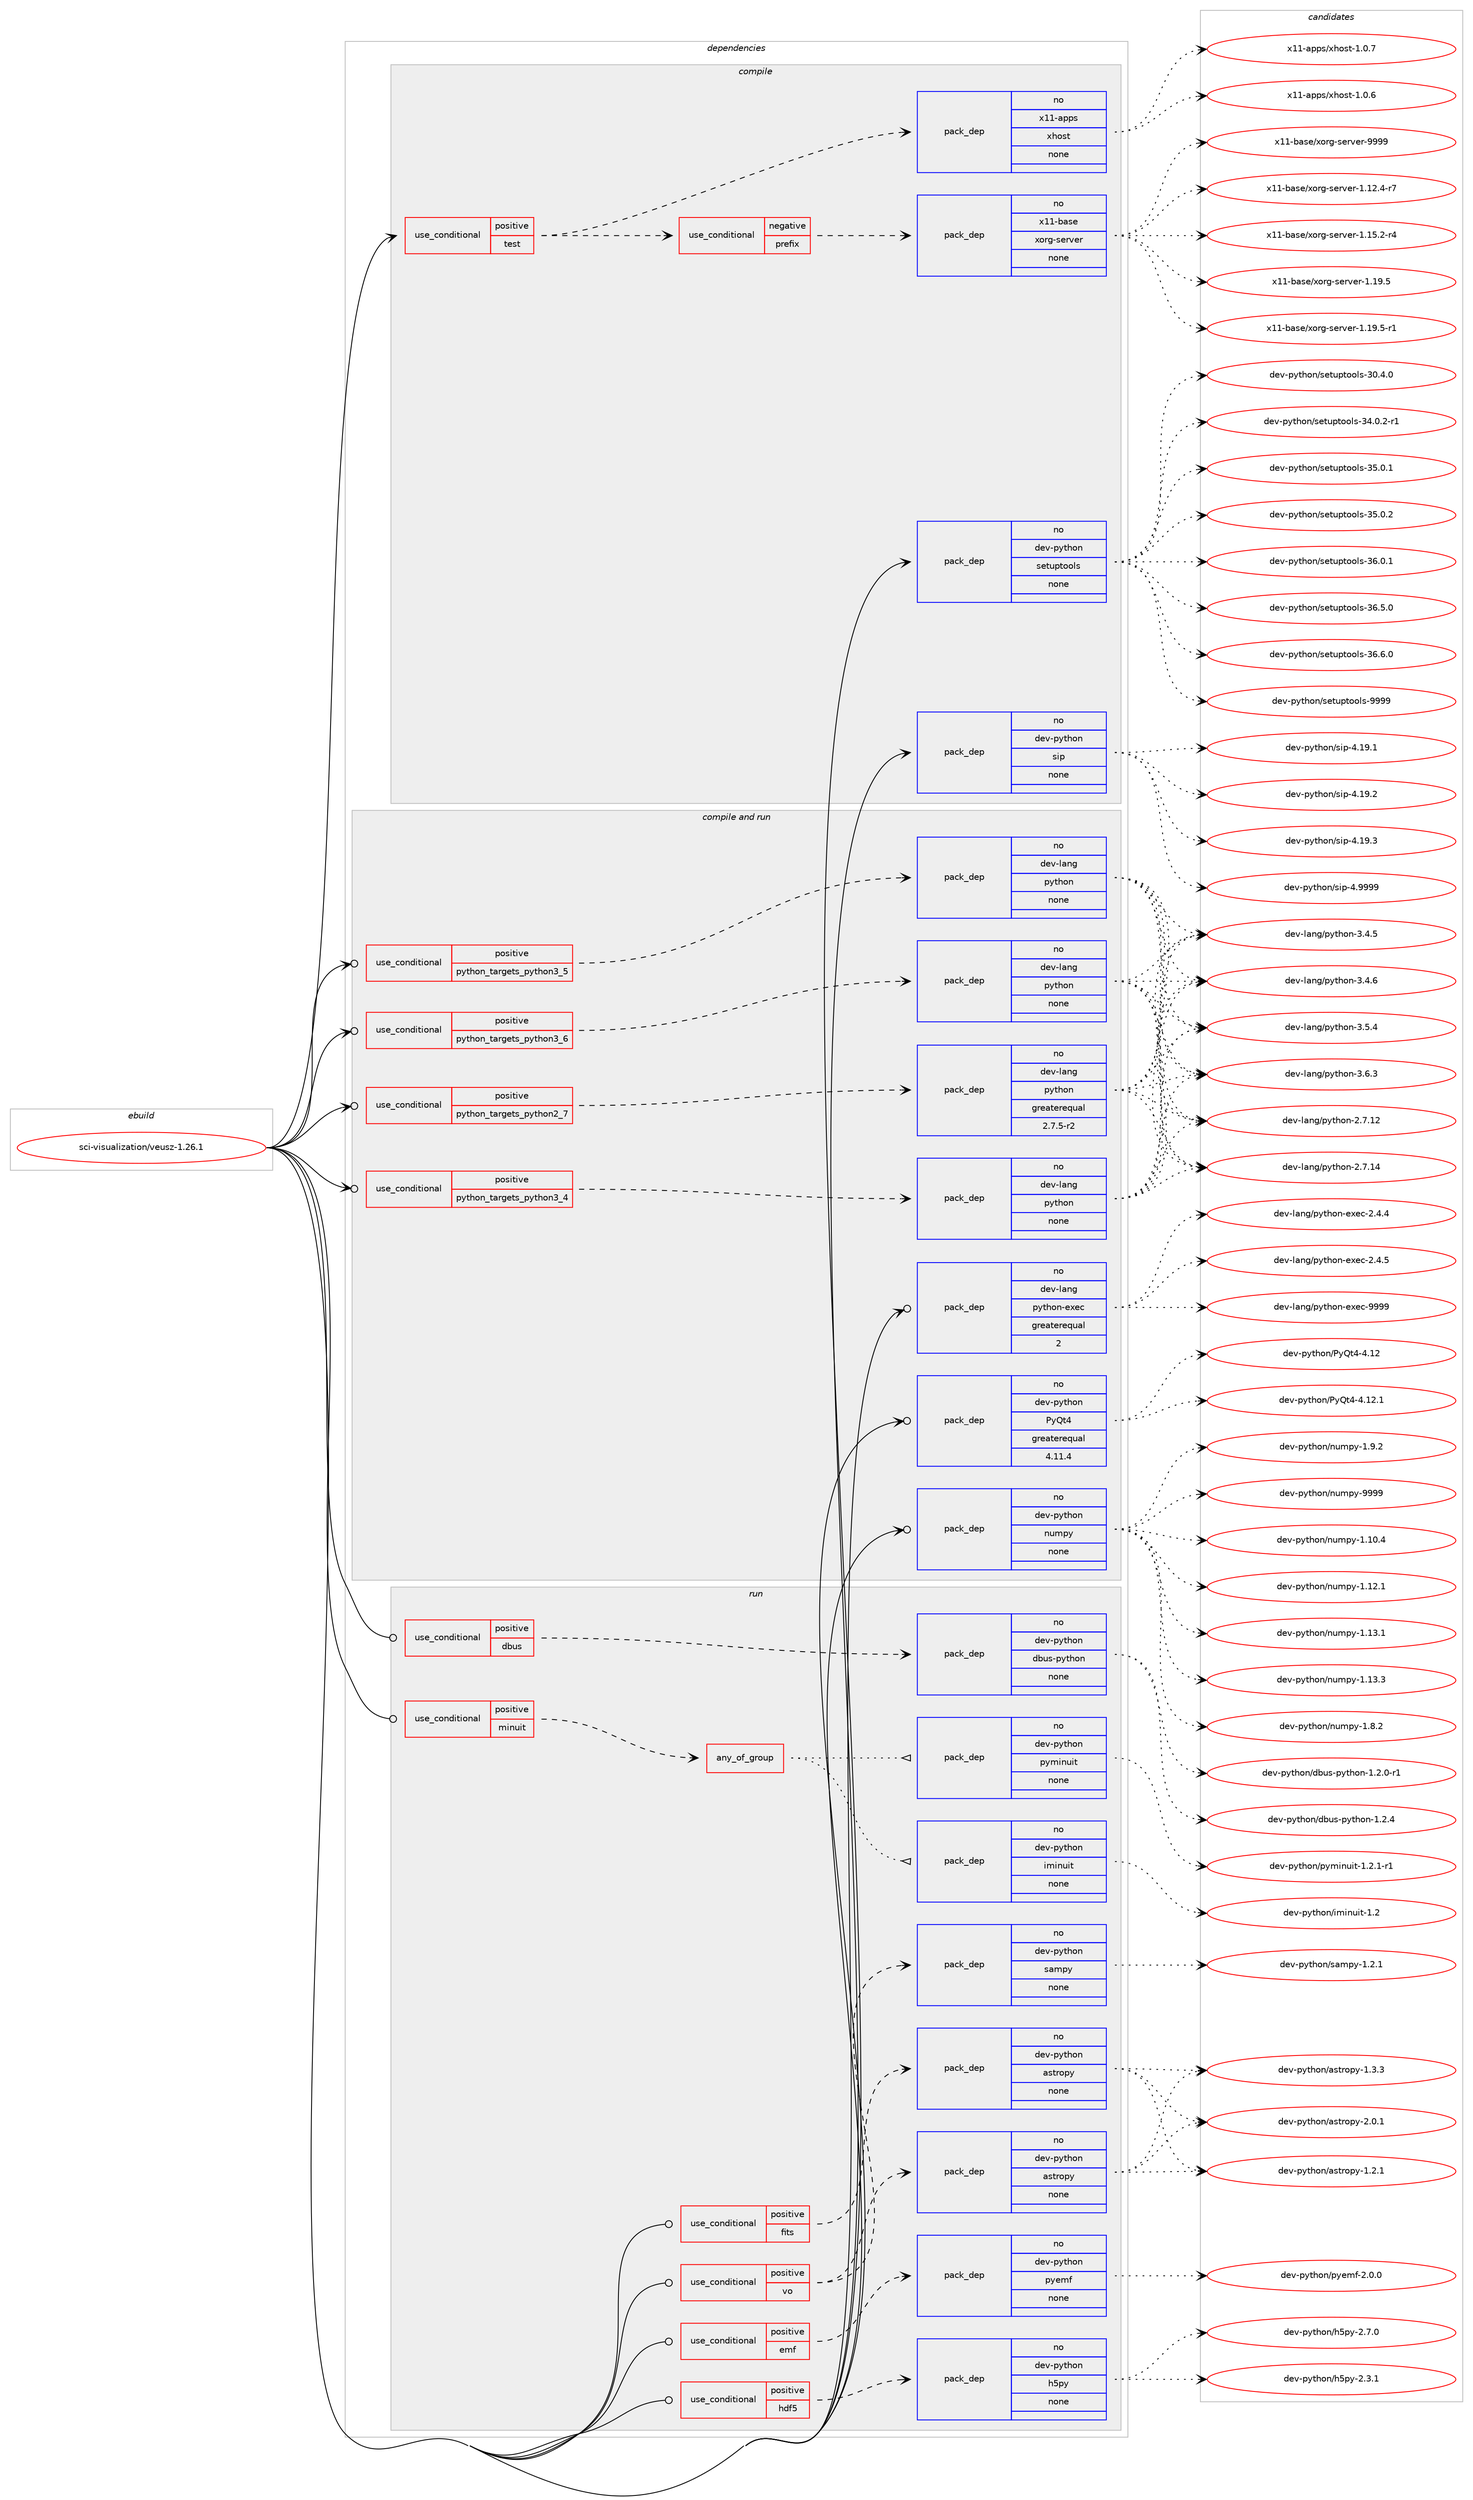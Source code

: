 digraph prolog {

# *************
# Graph options
# *************

newrank=true;
concentrate=true;
compound=true;
graph [rankdir=LR,fontname=Helvetica,fontsize=10,ranksep=1.5];#, ranksep=2.5, nodesep=0.2];
edge  [arrowhead=vee];
node  [fontname=Helvetica,fontsize=10];

# **********
# The ebuild
# **********

subgraph cluster_leftcol {
color=gray;
rank=same;
label=<<i>ebuild</i>>;
id [label="sci-visualization/veusz-1.26.1", color=red, width=4, href="../sci-visualization/veusz-1.26.1.svg"];
}

# ****************
# The dependencies
# ****************

subgraph cluster_midcol {
color=gray;
label=<<i>dependencies</i>>;
subgraph cluster_compile {
fillcolor="#eeeeee";
style=filled;
label=<<i>compile</i>>;
subgraph cond112427 {
dependency459767 [label=<<TABLE BORDER="0" CELLBORDER="1" CELLSPACING="0" CELLPADDING="4"><TR><TD ROWSPAN="3" CELLPADDING="10">use_conditional</TD></TR><TR><TD>positive</TD></TR><TR><TD>test</TD></TR></TABLE>>, shape=none, color=red];
subgraph cond112428 {
dependency459768 [label=<<TABLE BORDER="0" CELLBORDER="1" CELLSPACING="0" CELLPADDING="4"><TR><TD ROWSPAN="3" CELLPADDING="10">use_conditional</TD></TR><TR><TD>negative</TD></TR><TR><TD>prefix</TD></TR></TABLE>>, shape=none, color=red];
subgraph pack339286 {
dependency459769 [label=<<TABLE BORDER="0" CELLBORDER="1" CELLSPACING="0" CELLPADDING="4" WIDTH="220"><TR><TD ROWSPAN="6" CELLPADDING="30">pack_dep</TD></TR><TR><TD WIDTH="110">no</TD></TR><TR><TD>x11-base</TD></TR><TR><TD>xorg-server</TD></TR><TR><TD>none</TD></TR><TR><TD></TD></TR></TABLE>>, shape=none, color=blue];
}
dependency459768:e -> dependency459769:w [weight=20,style="dashed",arrowhead="vee"];
}
dependency459767:e -> dependency459768:w [weight=20,style="dashed",arrowhead="vee"];
subgraph pack339287 {
dependency459770 [label=<<TABLE BORDER="0" CELLBORDER="1" CELLSPACING="0" CELLPADDING="4" WIDTH="220"><TR><TD ROWSPAN="6" CELLPADDING="30">pack_dep</TD></TR><TR><TD WIDTH="110">no</TD></TR><TR><TD>x11-apps</TD></TR><TR><TD>xhost</TD></TR><TR><TD>none</TD></TR><TR><TD></TD></TR></TABLE>>, shape=none, color=blue];
}
dependency459767:e -> dependency459770:w [weight=20,style="dashed",arrowhead="vee"];
}
id:e -> dependency459767:w [weight=20,style="solid",arrowhead="vee"];
subgraph pack339288 {
dependency459771 [label=<<TABLE BORDER="0" CELLBORDER="1" CELLSPACING="0" CELLPADDING="4" WIDTH="220"><TR><TD ROWSPAN="6" CELLPADDING="30">pack_dep</TD></TR><TR><TD WIDTH="110">no</TD></TR><TR><TD>dev-python</TD></TR><TR><TD>setuptools</TD></TR><TR><TD>none</TD></TR><TR><TD></TD></TR></TABLE>>, shape=none, color=blue];
}
id:e -> dependency459771:w [weight=20,style="solid",arrowhead="vee"];
subgraph pack339289 {
dependency459772 [label=<<TABLE BORDER="0" CELLBORDER="1" CELLSPACING="0" CELLPADDING="4" WIDTH="220"><TR><TD ROWSPAN="6" CELLPADDING="30">pack_dep</TD></TR><TR><TD WIDTH="110">no</TD></TR><TR><TD>dev-python</TD></TR><TR><TD>sip</TD></TR><TR><TD>none</TD></TR><TR><TD></TD></TR></TABLE>>, shape=none, color=blue];
}
id:e -> dependency459772:w [weight=20,style="solid",arrowhead="vee"];
}
subgraph cluster_compileandrun {
fillcolor="#eeeeee";
style=filled;
label=<<i>compile and run</i>>;
subgraph cond112429 {
dependency459773 [label=<<TABLE BORDER="0" CELLBORDER="1" CELLSPACING="0" CELLPADDING="4"><TR><TD ROWSPAN="3" CELLPADDING="10">use_conditional</TD></TR><TR><TD>positive</TD></TR><TR><TD>python_targets_python2_7</TD></TR></TABLE>>, shape=none, color=red];
subgraph pack339290 {
dependency459774 [label=<<TABLE BORDER="0" CELLBORDER="1" CELLSPACING="0" CELLPADDING="4" WIDTH="220"><TR><TD ROWSPAN="6" CELLPADDING="30">pack_dep</TD></TR><TR><TD WIDTH="110">no</TD></TR><TR><TD>dev-lang</TD></TR><TR><TD>python</TD></TR><TR><TD>greaterequal</TD></TR><TR><TD>2.7.5-r2</TD></TR></TABLE>>, shape=none, color=blue];
}
dependency459773:e -> dependency459774:w [weight=20,style="dashed",arrowhead="vee"];
}
id:e -> dependency459773:w [weight=20,style="solid",arrowhead="odotvee"];
subgraph cond112430 {
dependency459775 [label=<<TABLE BORDER="0" CELLBORDER="1" CELLSPACING="0" CELLPADDING="4"><TR><TD ROWSPAN="3" CELLPADDING="10">use_conditional</TD></TR><TR><TD>positive</TD></TR><TR><TD>python_targets_python3_4</TD></TR></TABLE>>, shape=none, color=red];
subgraph pack339291 {
dependency459776 [label=<<TABLE BORDER="0" CELLBORDER="1" CELLSPACING="0" CELLPADDING="4" WIDTH="220"><TR><TD ROWSPAN="6" CELLPADDING="30">pack_dep</TD></TR><TR><TD WIDTH="110">no</TD></TR><TR><TD>dev-lang</TD></TR><TR><TD>python</TD></TR><TR><TD>none</TD></TR><TR><TD></TD></TR></TABLE>>, shape=none, color=blue];
}
dependency459775:e -> dependency459776:w [weight=20,style="dashed",arrowhead="vee"];
}
id:e -> dependency459775:w [weight=20,style="solid",arrowhead="odotvee"];
subgraph cond112431 {
dependency459777 [label=<<TABLE BORDER="0" CELLBORDER="1" CELLSPACING="0" CELLPADDING="4"><TR><TD ROWSPAN="3" CELLPADDING="10">use_conditional</TD></TR><TR><TD>positive</TD></TR><TR><TD>python_targets_python3_5</TD></TR></TABLE>>, shape=none, color=red];
subgraph pack339292 {
dependency459778 [label=<<TABLE BORDER="0" CELLBORDER="1" CELLSPACING="0" CELLPADDING="4" WIDTH="220"><TR><TD ROWSPAN="6" CELLPADDING="30">pack_dep</TD></TR><TR><TD WIDTH="110">no</TD></TR><TR><TD>dev-lang</TD></TR><TR><TD>python</TD></TR><TR><TD>none</TD></TR><TR><TD></TD></TR></TABLE>>, shape=none, color=blue];
}
dependency459777:e -> dependency459778:w [weight=20,style="dashed",arrowhead="vee"];
}
id:e -> dependency459777:w [weight=20,style="solid",arrowhead="odotvee"];
subgraph cond112432 {
dependency459779 [label=<<TABLE BORDER="0" CELLBORDER="1" CELLSPACING="0" CELLPADDING="4"><TR><TD ROWSPAN="3" CELLPADDING="10">use_conditional</TD></TR><TR><TD>positive</TD></TR><TR><TD>python_targets_python3_6</TD></TR></TABLE>>, shape=none, color=red];
subgraph pack339293 {
dependency459780 [label=<<TABLE BORDER="0" CELLBORDER="1" CELLSPACING="0" CELLPADDING="4" WIDTH="220"><TR><TD ROWSPAN="6" CELLPADDING="30">pack_dep</TD></TR><TR><TD WIDTH="110">no</TD></TR><TR><TD>dev-lang</TD></TR><TR><TD>python</TD></TR><TR><TD>none</TD></TR><TR><TD></TD></TR></TABLE>>, shape=none, color=blue];
}
dependency459779:e -> dependency459780:w [weight=20,style="dashed",arrowhead="vee"];
}
id:e -> dependency459779:w [weight=20,style="solid",arrowhead="odotvee"];
subgraph pack339294 {
dependency459781 [label=<<TABLE BORDER="0" CELLBORDER="1" CELLSPACING="0" CELLPADDING="4" WIDTH="220"><TR><TD ROWSPAN="6" CELLPADDING="30">pack_dep</TD></TR><TR><TD WIDTH="110">no</TD></TR><TR><TD>dev-lang</TD></TR><TR><TD>python-exec</TD></TR><TR><TD>greaterequal</TD></TR><TR><TD>2</TD></TR></TABLE>>, shape=none, color=blue];
}
id:e -> dependency459781:w [weight=20,style="solid",arrowhead="odotvee"];
subgraph pack339295 {
dependency459782 [label=<<TABLE BORDER="0" CELLBORDER="1" CELLSPACING="0" CELLPADDING="4" WIDTH="220"><TR><TD ROWSPAN="6" CELLPADDING="30">pack_dep</TD></TR><TR><TD WIDTH="110">no</TD></TR><TR><TD>dev-python</TD></TR><TR><TD>PyQt4</TD></TR><TR><TD>greaterequal</TD></TR><TR><TD>4.11.4</TD></TR></TABLE>>, shape=none, color=blue];
}
id:e -> dependency459782:w [weight=20,style="solid",arrowhead="odotvee"];
subgraph pack339296 {
dependency459783 [label=<<TABLE BORDER="0" CELLBORDER="1" CELLSPACING="0" CELLPADDING="4" WIDTH="220"><TR><TD ROWSPAN="6" CELLPADDING="30">pack_dep</TD></TR><TR><TD WIDTH="110">no</TD></TR><TR><TD>dev-python</TD></TR><TR><TD>numpy</TD></TR><TR><TD>none</TD></TR><TR><TD></TD></TR></TABLE>>, shape=none, color=blue];
}
id:e -> dependency459783:w [weight=20,style="solid",arrowhead="odotvee"];
}
subgraph cluster_run {
fillcolor="#eeeeee";
style=filled;
label=<<i>run</i>>;
subgraph cond112433 {
dependency459784 [label=<<TABLE BORDER="0" CELLBORDER="1" CELLSPACING="0" CELLPADDING="4"><TR><TD ROWSPAN="3" CELLPADDING="10">use_conditional</TD></TR><TR><TD>positive</TD></TR><TR><TD>dbus</TD></TR></TABLE>>, shape=none, color=red];
subgraph pack339297 {
dependency459785 [label=<<TABLE BORDER="0" CELLBORDER="1" CELLSPACING="0" CELLPADDING="4" WIDTH="220"><TR><TD ROWSPAN="6" CELLPADDING="30">pack_dep</TD></TR><TR><TD WIDTH="110">no</TD></TR><TR><TD>dev-python</TD></TR><TR><TD>dbus-python</TD></TR><TR><TD>none</TD></TR><TR><TD></TD></TR></TABLE>>, shape=none, color=blue];
}
dependency459784:e -> dependency459785:w [weight=20,style="dashed",arrowhead="vee"];
}
id:e -> dependency459784:w [weight=20,style="solid",arrowhead="odot"];
subgraph cond112434 {
dependency459786 [label=<<TABLE BORDER="0" CELLBORDER="1" CELLSPACING="0" CELLPADDING="4"><TR><TD ROWSPAN="3" CELLPADDING="10">use_conditional</TD></TR><TR><TD>positive</TD></TR><TR><TD>emf</TD></TR></TABLE>>, shape=none, color=red];
subgraph pack339298 {
dependency459787 [label=<<TABLE BORDER="0" CELLBORDER="1" CELLSPACING="0" CELLPADDING="4" WIDTH="220"><TR><TD ROWSPAN="6" CELLPADDING="30">pack_dep</TD></TR><TR><TD WIDTH="110">no</TD></TR><TR><TD>dev-python</TD></TR><TR><TD>pyemf</TD></TR><TR><TD>none</TD></TR><TR><TD></TD></TR></TABLE>>, shape=none, color=blue];
}
dependency459786:e -> dependency459787:w [weight=20,style="dashed",arrowhead="vee"];
}
id:e -> dependency459786:w [weight=20,style="solid",arrowhead="odot"];
subgraph cond112435 {
dependency459788 [label=<<TABLE BORDER="0" CELLBORDER="1" CELLSPACING="0" CELLPADDING="4"><TR><TD ROWSPAN="3" CELLPADDING="10">use_conditional</TD></TR><TR><TD>positive</TD></TR><TR><TD>fits</TD></TR></TABLE>>, shape=none, color=red];
subgraph pack339299 {
dependency459789 [label=<<TABLE BORDER="0" CELLBORDER="1" CELLSPACING="0" CELLPADDING="4" WIDTH="220"><TR><TD ROWSPAN="6" CELLPADDING="30">pack_dep</TD></TR><TR><TD WIDTH="110">no</TD></TR><TR><TD>dev-python</TD></TR><TR><TD>astropy</TD></TR><TR><TD>none</TD></TR><TR><TD></TD></TR></TABLE>>, shape=none, color=blue];
}
dependency459788:e -> dependency459789:w [weight=20,style="dashed",arrowhead="vee"];
}
id:e -> dependency459788:w [weight=20,style="solid",arrowhead="odot"];
subgraph cond112436 {
dependency459790 [label=<<TABLE BORDER="0" CELLBORDER="1" CELLSPACING="0" CELLPADDING="4"><TR><TD ROWSPAN="3" CELLPADDING="10">use_conditional</TD></TR><TR><TD>positive</TD></TR><TR><TD>hdf5</TD></TR></TABLE>>, shape=none, color=red];
subgraph pack339300 {
dependency459791 [label=<<TABLE BORDER="0" CELLBORDER="1" CELLSPACING="0" CELLPADDING="4" WIDTH="220"><TR><TD ROWSPAN="6" CELLPADDING="30">pack_dep</TD></TR><TR><TD WIDTH="110">no</TD></TR><TR><TD>dev-python</TD></TR><TR><TD>h5py</TD></TR><TR><TD>none</TD></TR><TR><TD></TD></TR></TABLE>>, shape=none, color=blue];
}
dependency459790:e -> dependency459791:w [weight=20,style="dashed",arrowhead="vee"];
}
id:e -> dependency459790:w [weight=20,style="solid",arrowhead="odot"];
subgraph cond112437 {
dependency459792 [label=<<TABLE BORDER="0" CELLBORDER="1" CELLSPACING="0" CELLPADDING="4"><TR><TD ROWSPAN="3" CELLPADDING="10">use_conditional</TD></TR><TR><TD>positive</TD></TR><TR><TD>minuit</TD></TR></TABLE>>, shape=none, color=red];
subgraph any7804 {
dependency459793 [label=<<TABLE BORDER="0" CELLBORDER="1" CELLSPACING="0" CELLPADDING="4"><TR><TD CELLPADDING="10">any_of_group</TD></TR></TABLE>>, shape=none, color=red];subgraph pack339301 {
dependency459794 [label=<<TABLE BORDER="0" CELLBORDER="1" CELLSPACING="0" CELLPADDING="4" WIDTH="220"><TR><TD ROWSPAN="6" CELLPADDING="30">pack_dep</TD></TR><TR><TD WIDTH="110">no</TD></TR><TR><TD>dev-python</TD></TR><TR><TD>iminuit</TD></TR><TR><TD>none</TD></TR><TR><TD></TD></TR></TABLE>>, shape=none, color=blue];
}
dependency459793:e -> dependency459794:w [weight=20,style="dotted",arrowhead="oinv"];
subgraph pack339302 {
dependency459795 [label=<<TABLE BORDER="0" CELLBORDER="1" CELLSPACING="0" CELLPADDING="4" WIDTH="220"><TR><TD ROWSPAN="6" CELLPADDING="30">pack_dep</TD></TR><TR><TD WIDTH="110">no</TD></TR><TR><TD>dev-python</TD></TR><TR><TD>pyminuit</TD></TR><TR><TD>none</TD></TR><TR><TD></TD></TR></TABLE>>, shape=none, color=blue];
}
dependency459793:e -> dependency459795:w [weight=20,style="dotted",arrowhead="oinv"];
}
dependency459792:e -> dependency459793:w [weight=20,style="dashed",arrowhead="vee"];
}
id:e -> dependency459792:w [weight=20,style="solid",arrowhead="odot"];
subgraph cond112438 {
dependency459796 [label=<<TABLE BORDER="0" CELLBORDER="1" CELLSPACING="0" CELLPADDING="4"><TR><TD ROWSPAN="3" CELLPADDING="10">use_conditional</TD></TR><TR><TD>positive</TD></TR><TR><TD>vo</TD></TR></TABLE>>, shape=none, color=red];
subgraph pack339303 {
dependency459797 [label=<<TABLE BORDER="0" CELLBORDER="1" CELLSPACING="0" CELLPADDING="4" WIDTH="220"><TR><TD ROWSPAN="6" CELLPADDING="30">pack_dep</TD></TR><TR><TD WIDTH="110">no</TD></TR><TR><TD>dev-python</TD></TR><TR><TD>astropy</TD></TR><TR><TD>none</TD></TR><TR><TD></TD></TR></TABLE>>, shape=none, color=blue];
}
dependency459796:e -> dependency459797:w [weight=20,style="dashed",arrowhead="vee"];
subgraph pack339304 {
dependency459798 [label=<<TABLE BORDER="0" CELLBORDER="1" CELLSPACING="0" CELLPADDING="4" WIDTH="220"><TR><TD ROWSPAN="6" CELLPADDING="30">pack_dep</TD></TR><TR><TD WIDTH="110">no</TD></TR><TR><TD>dev-python</TD></TR><TR><TD>sampy</TD></TR><TR><TD>none</TD></TR><TR><TD></TD></TR></TABLE>>, shape=none, color=blue];
}
dependency459796:e -> dependency459798:w [weight=20,style="dashed",arrowhead="vee"];
}
id:e -> dependency459796:w [weight=20,style="solid",arrowhead="odot"];
}
}

# **************
# The candidates
# **************

subgraph cluster_choices {
rank=same;
color=gray;
label=<<i>candidates</i>>;

subgraph choice339286 {
color=black;
nodesep=1;
choice12049494598971151014712011111410345115101114118101114454946495046524511455 [label="x11-base/xorg-server-1.12.4-r7", color=red, width=4,href="../x11-base/xorg-server-1.12.4-r7.svg"];
choice12049494598971151014712011111410345115101114118101114454946495346504511452 [label="x11-base/xorg-server-1.15.2-r4", color=red, width=4,href="../x11-base/xorg-server-1.15.2-r4.svg"];
choice1204949459897115101471201111141034511510111411810111445494649574653 [label="x11-base/xorg-server-1.19.5", color=red, width=4,href="../x11-base/xorg-server-1.19.5.svg"];
choice12049494598971151014712011111410345115101114118101114454946495746534511449 [label="x11-base/xorg-server-1.19.5-r1", color=red, width=4,href="../x11-base/xorg-server-1.19.5-r1.svg"];
choice120494945989711510147120111114103451151011141181011144557575757 [label="x11-base/xorg-server-9999", color=red, width=4,href="../x11-base/xorg-server-9999.svg"];
dependency459769:e -> choice12049494598971151014712011111410345115101114118101114454946495046524511455:w [style=dotted,weight="100"];
dependency459769:e -> choice12049494598971151014712011111410345115101114118101114454946495346504511452:w [style=dotted,weight="100"];
dependency459769:e -> choice1204949459897115101471201111141034511510111411810111445494649574653:w [style=dotted,weight="100"];
dependency459769:e -> choice12049494598971151014712011111410345115101114118101114454946495746534511449:w [style=dotted,weight="100"];
dependency459769:e -> choice120494945989711510147120111114103451151011141181011144557575757:w [style=dotted,weight="100"];
}
subgraph choice339287 {
color=black;
nodesep=1;
choice1204949459711211211547120104111115116454946484654 [label="x11-apps/xhost-1.0.6", color=red, width=4,href="../x11-apps/xhost-1.0.6.svg"];
choice1204949459711211211547120104111115116454946484655 [label="x11-apps/xhost-1.0.7", color=red, width=4,href="../x11-apps/xhost-1.0.7.svg"];
dependency459770:e -> choice1204949459711211211547120104111115116454946484654:w [style=dotted,weight="100"];
dependency459770:e -> choice1204949459711211211547120104111115116454946484655:w [style=dotted,weight="100"];
}
subgraph choice339288 {
color=black;
nodesep=1;
choice100101118451121211161041111104711510111611711211611111110811545514846524648 [label="dev-python/setuptools-30.4.0", color=red, width=4,href="../dev-python/setuptools-30.4.0.svg"];
choice1001011184511212111610411111047115101116117112116111111108115455152464846504511449 [label="dev-python/setuptools-34.0.2-r1", color=red, width=4,href="../dev-python/setuptools-34.0.2-r1.svg"];
choice100101118451121211161041111104711510111611711211611111110811545515346484649 [label="dev-python/setuptools-35.0.1", color=red, width=4,href="../dev-python/setuptools-35.0.1.svg"];
choice100101118451121211161041111104711510111611711211611111110811545515346484650 [label="dev-python/setuptools-35.0.2", color=red, width=4,href="../dev-python/setuptools-35.0.2.svg"];
choice100101118451121211161041111104711510111611711211611111110811545515446484649 [label="dev-python/setuptools-36.0.1", color=red, width=4,href="../dev-python/setuptools-36.0.1.svg"];
choice100101118451121211161041111104711510111611711211611111110811545515446534648 [label="dev-python/setuptools-36.5.0", color=red, width=4,href="../dev-python/setuptools-36.5.0.svg"];
choice100101118451121211161041111104711510111611711211611111110811545515446544648 [label="dev-python/setuptools-36.6.0", color=red, width=4,href="../dev-python/setuptools-36.6.0.svg"];
choice10010111845112121116104111110471151011161171121161111111081154557575757 [label="dev-python/setuptools-9999", color=red, width=4,href="../dev-python/setuptools-9999.svg"];
dependency459771:e -> choice100101118451121211161041111104711510111611711211611111110811545514846524648:w [style=dotted,weight="100"];
dependency459771:e -> choice1001011184511212111610411111047115101116117112116111111108115455152464846504511449:w [style=dotted,weight="100"];
dependency459771:e -> choice100101118451121211161041111104711510111611711211611111110811545515346484649:w [style=dotted,weight="100"];
dependency459771:e -> choice100101118451121211161041111104711510111611711211611111110811545515346484650:w [style=dotted,weight="100"];
dependency459771:e -> choice100101118451121211161041111104711510111611711211611111110811545515446484649:w [style=dotted,weight="100"];
dependency459771:e -> choice100101118451121211161041111104711510111611711211611111110811545515446534648:w [style=dotted,weight="100"];
dependency459771:e -> choice100101118451121211161041111104711510111611711211611111110811545515446544648:w [style=dotted,weight="100"];
dependency459771:e -> choice10010111845112121116104111110471151011161171121161111111081154557575757:w [style=dotted,weight="100"];
}
subgraph choice339289 {
color=black;
nodesep=1;
choice100101118451121211161041111104711510511245524649574649 [label="dev-python/sip-4.19.1", color=red, width=4,href="../dev-python/sip-4.19.1.svg"];
choice100101118451121211161041111104711510511245524649574650 [label="dev-python/sip-4.19.2", color=red, width=4,href="../dev-python/sip-4.19.2.svg"];
choice100101118451121211161041111104711510511245524649574651 [label="dev-python/sip-4.19.3", color=red, width=4,href="../dev-python/sip-4.19.3.svg"];
choice100101118451121211161041111104711510511245524657575757 [label="dev-python/sip-4.9999", color=red, width=4,href="../dev-python/sip-4.9999.svg"];
dependency459772:e -> choice100101118451121211161041111104711510511245524649574649:w [style=dotted,weight="100"];
dependency459772:e -> choice100101118451121211161041111104711510511245524649574650:w [style=dotted,weight="100"];
dependency459772:e -> choice100101118451121211161041111104711510511245524649574651:w [style=dotted,weight="100"];
dependency459772:e -> choice100101118451121211161041111104711510511245524657575757:w [style=dotted,weight="100"];
}
subgraph choice339290 {
color=black;
nodesep=1;
choice10010111845108971101034711212111610411111045504655464950 [label="dev-lang/python-2.7.12", color=red, width=4,href="../dev-lang/python-2.7.12.svg"];
choice10010111845108971101034711212111610411111045504655464952 [label="dev-lang/python-2.7.14", color=red, width=4,href="../dev-lang/python-2.7.14.svg"];
choice100101118451089711010347112121116104111110455146524653 [label="dev-lang/python-3.4.5", color=red, width=4,href="../dev-lang/python-3.4.5.svg"];
choice100101118451089711010347112121116104111110455146524654 [label="dev-lang/python-3.4.6", color=red, width=4,href="../dev-lang/python-3.4.6.svg"];
choice100101118451089711010347112121116104111110455146534652 [label="dev-lang/python-3.5.4", color=red, width=4,href="../dev-lang/python-3.5.4.svg"];
choice100101118451089711010347112121116104111110455146544651 [label="dev-lang/python-3.6.3", color=red, width=4,href="../dev-lang/python-3.6.3.svg"];
dependency459774:e -> choice10010111845108971101034711212111610411111045504655464950:w [style=dotted,weight="100"];
dependency459774:e -> choice10010111845108971101034711212111610411111045504655464952:w [style=dotted,weight="100"];
dependency459774:e -> choice100101118451089711010347112121116104111110455146524653:w [style=dotted,weight="100"];
dependency459774:e -> choice100101118451089711010347112121116104111110455146524654:w [style=dotted,weight="100"];
dependency459774:e -> choice100101118451089711010347112121116104111110455146534652:w [style=dotted,weight="100"];
dependency459774:e -> choice100101118451089711010347112121116104111110455146544651:w [style=dotted,weight="100"];
}
subgraph choice339291 {
color=black;
nodesep=1;
choice10010111845108971101034711212111610411111045504655464950 [label="dev-lang/python-2.7.12", color=red, width=4,href="../dev-lang/python-2.7.12.svg"];
choice10010111845108971101034711212111610411111045504655464952 [label="dev-lang/python-2.7.14", color=red, width=4,href="../dev-lang/python-2.7.14.svg"];
choice100101118451089711010347112121116104111110455146524653 [label="dev-lang/python-3.4.5", color=red, width=4,href="../dev-lang/python-3.4.5.svg"];
choice100101118451089711010347112121116104111110455146524654 [label="dev-lang/python-3.4.6", color=red, width=4,href="../dev-lang/python-3.4.6.svg"];
choice100101118451089711010347112121116104111110455146534652 [label="dev-lang/python-3.5.4", color=red, width=4,href="../dev-lang/python-3.5.4.svg"];
choice100101118451089711010347112121116104111110455146544651 [label="dev-lang/python-3.6.3", color=red, width=4,href="../dev-lang/python-3.6.3.svg"];
dependency459776:e -> choice10010111845108971101034711212111610411111045504655464950:w [style=dotted,weight="100"];
dependency459776:e -> choice10010111845108971101034711212111610411111045504655464952:w [style=dotted,weight="100"];
dependency459776:e -> choice100101118451089711010347112121116104111110455146524653:w [style=dotted,weight="100"];
dependency459776:e -> choice100101118451089711010347112121116104111110455146524654:w [style=dotted,weight="100"];
dependency459776:e -> choice100101118451089711010347112121116104111110455146534652:w [style=dotted,weight="100"];
dependency459776:e -> choice100101118451089711010347112121116104111110455146544651:w [style=dotted,weight="100"];
}
subgraph choice339292 {
color=black;
nodesep=1;
choice10010111845108971101034711212111610411111045504655464950 [label="dev-lang/python-2.7.12", color=red, width=4,href="../dev-lang/python-2.7.12.svg"];
choice10010111845108971101034711212111610411111045504655464952 [label="dev-lang/python-2.7.14", color=red, width=4,href="../dev-lang/python-2.7.14.svg"];
choice100101118451089711010347112121116104111110455146524653 [label="dev-lang/python-3.4.5", color=red, width=4,href="../dev-lang/python-3.4.5.svg"];
choice100101118451089711010347112121116104111110455146524654 [label="dev-lang/python-3.4.6", color=red, width=4,href="../dev-lang/python-3.4.6.svg"];
choice100101118451089711010347112121116104111110455146534652 [label="dev-lang/python-3.5.4", color=red, width=4,href="../dev-lang/python-3.5.4.svg"];
choice100101118451089711010347112121116104111110455146544651 [label="dev-lang/python-3.6.3", color=red, width=4,href="../dev-lang/python-3.6.3.svg"];
dependency459778:e -> choice10010111845108971101034711212111610411111045504655464950:w [style=dotted,weight="100"];
dependency459778:e -> choice10010111845108971101034711212111610411111045504655464952:w [style=dotted,weight="100"];
dependency459778:e -> choice100101118451089711010347112121116104111110455146524653:w [style=dotted,weight="100"];
dependency459778:e -> choice100101118451089711010347112121116104111110455146524654:w [style=dotted,weight="100"];
dependency459778:e -> choice100101118451089711010347112121116104111110455146534652:w [style=dotted,weight="100"];
dependency459778:e -> choice100101118451089711010347112121116104111110455146544651:w [style=dotted,weight="100"];
}
subgraph choice339293 {
color=black;
nodesep=1;
choice10010111845108971101034711212111610411111045504655464950 [label="dev-lang/python-2.7.12", color=red, width=4,href="../dev-lang/python-2.7.12.svg"];
choice10010111845108971101034711212111610411111045504655464952 [label="dev-lang/python-2.7.14", color=red, width=4,href="../dev-lang/python-2.7.14.svg"];
choice100101118451089711010347112121116104111110455146524653 [label="dev-lang/python-3.4.5", color=red, width=4,href="../dev-lang/python-3.4.5.svg"];
choice100101118451089711010347112121116104111110455146524654 [label="dev-lang/python-3.4.6", color=red, width=4,href="../dev-lang/python-3.4.6.svg"];
choice100101118451089711010347112121116104111110455146534652 [label="dev-lang/python-3.5.4", color=red, width=4,href="../dev-lang/python-3.5.4.svg"];
choice100101118451089711010347112121116104111110455146544651 [label="dev-lang/python-3.6.3", color=red, width=4,href="../dev-lang/python-3.6.3.svg"];
dependency459780:e -> choice10010111845108971101034711212111610411111045504655464950:w [style=dotted,weight="100"];
dependency459780:e -> choice10010111845108971101034711212111610411111045504655464952:w [style=dotted,weight="100"];
dependency459780:e -> choice100101118451089711010347112121116104111110455146524653:w [style=dotted,weight="100"];
dependency459780:e -> choice100101118451089711010347112121116104111110455146524654:w [style=dotted,weight="100"];
dependency459780:e -> choice100101118451089711010347112121116104111110455146534652:w [style=dotted,weight="100"];
dependency459780:e -> choice100101118451089711010347112121116104111110455146544651:w [style=dotted,weight="100"];
}
subgraph choice339294 {
color=black;
nodesep=1;
choice1001011184510897110103471121211161041111104510112010199455046524652 [label="dev-lang/python-exec-2.4.4", color=red, width=4,href="../dev-lang/python-exec-2.4.4.svg"];
choice1001011184510897110103471121211161041111104510112010199455046524653 [label="dev-lang/python-exec-2.4.5", color=red, width=4,href="../dev-lang/python-exec-2.4.5.svg"];
choice10010111845108971101034711212111610411111045101120101994557575757 [label="dev-lang/python-exec-9999", color=red, width=4,href="../dev-lang/python-exec-9999.svg"];
dependency459781:e -> choice1001011184510897110103471121211161041111104510112010199455046524652:w [style=dotted,weight="100"];
dependency459781:e -> choice1001011184510897110103471121211161041111104510112010199455046524653:w [style=dotted,weight="100"];
dependency459781:e -> choice10010111845108971101034711212111610411111045101120101994557575757:w [style=dotted,weight="100"];
}
subgraph choice339295 {
color=black;
nodesep=1;
choice10010111845112121116104111110478012181116524552464950 [label="dev-python/PyQt4-4.12", color=red, width=4,href="../dev-python/PyQt4-4.12.svg"];
choice100101118451121211161041111104780121811165245524649504649 [label="dev-python/PyQt4-4.12.1", color=red, width=4,href="../dev-python/PyQt4-4.12.1.svg"];
dependency459782:e -> choice10010111845112121116104111110478012181116524552464950:w [style=dotted,weight="100"];
dependency459782:e -> choice100101118451121211161041111104780121811165245524649504649:w [style=dotted,weight="100"];
}
subgraph choice339296 {
color=black;
nodesep=1;
choice100101118451121211161041111104711011710911212145494649484652 [label="dev-python/numpy-1.10.4", color=red, width=4,href="../dev-python/numpy-1.10.4.svg"];
choice100101118451121211161041111104711011710911212145494649504649 [label="dev-python/numpy-1.12.1", color=red, width=4,href="../dev-python/numpy-1.12.1.svg"];
choice100101118451121211161041111104711011710911212145494649514649 [label="dev-python/numpy-1.13.1", color=red, width=4,href="../dev-python/numpy-1.13.1.svg"];
choice100101118451121211161041111104711011710911212145494649514651 [label="dev-python/numpy-1.13.3", color=red, width=4,href="../dev-python/numpy-1.13.3.svg"];
choice1001011184511212111610411111047110117109112121454946564650 [label="dev-python/numpy-1.8.2", color=red, width=4,href="../dev-python/numpy-1.8.2.svg"];
choice1001011184511212111610411111047110117109112121454946574650 [label="dev-python/numpy-1.9.2", color=red, width=4,href="../dev-python/numpy-1.9.2.svg"];
choice10010111845112121116104111110471101171091121214557575757 [label="dev-python/numpy-9999", color=red, width=4,href="../dev-python/numpy-9999.svg"];
dependency459783:e -> choice100101118451121211161041111104711011710911212145494649484652:w [style=dotted,weight="100"];
dependency459783:e -> choice100101118451121211161041111104711011710911212145494649504649:w [style=dotted,weight="100"];
dependency459783:e -> choice100101118451121211161041111104711011710911212145494649514649:w [style=dotted,weight="100"];
dependency459783:e -> choice100101118451121211161041111104711011710911212145494649514651:w [style=dotted,weight="100"];
dependency459783:e -> choice1001011184511212111610411111047110117109112121454946564650:w [style=dotted,weight="100"];
dependency459783:e -> choice1001011184511212111610411111047110117109112121454946574650:w [style=dotted,weight="100"];
dependency459783:e -> choice10010111845112121116104111110471101171091121214557575757:w [style=dotted,weight="100"];
}
subgraph choice339297 {
color=black;
nodesep=1;
choice100101118451121211161041111104710098117115451121211161041111104549465046484511449 [label="dev-python/dbus-python-1.2.0-r1", color=red, width=4,href="../dev-python/dbus-python-1.2.0-r1.svg"];
choice10010111845112121116104111110471009811711545112121116104111110454946504652 [label="dev-python/dbus-python-1.2.4", color=red, width=4,href="../dev-python/dbus-python-1.2.4.svg"];
dependency459785:e -> choice100101118451121211161041111104710098117115451121211161041111104549465046484511449:w [style=dotted,weight="100"];
dependency459785:e -> choice10010111845112121116104111110471009811711545112121116104111110454946504652:w [style=dotted,weight="100"];
}
subgraph choice339298 {
color=black;
nodesep=1;
choice1001011184511212111610411111047112121101109102455046484648 [label="dev-python/pyemf-2.0.0", color=red, width=4,href="../dev-python/pyemf-2.0.0.svg"];
dependency459787:e -> choice1001011184511212111610411111047112121101109102455046484648:w [style=dotted,weight="100"];
}
subgraph choice339299 {
color=black;
nodesep=1;
choice100101118451121211161041111104797115116114111112121454946504649 [label="dev-python/astropy-1.2.1", color=red, width=4,href="../dev-python/astropy-1.2.1.svg"];
choice100101118451121211161041111104797115116114111112121454946514651 [label="dev-python/astropy-1.3.3", color=red, width=4,href="../dev-python/astropy-1.3.3.svg"];
choice100101118451121211161041111104797115116114111112121455046484649 [label="dev-python/astropy-2.0.1", color=red, width=4,href="../dev-python/astropy-2.0.1.svg"];
dependency459789:e -> choice100101118451121211161041111104797115116114111112121454946504649:w [style=dotted,weight="100"];
dependency459789:e -> choice100101118451121211161041111104797115116114111112121454946514651:w [style=dotted,weight="100"];
dependency459789:e -> choice100101118451121211161041111104797115116114111112121455046484649:w [style=dotted,weight="100"];
}
subgraph choice339300 {
color=black;
nodesep=1;
choice100101118451121211161041111104710453112121455046514649 [label="dev-python/h5py-2.3.1", color=red, width=4,href="../dev-python/h5py-2.3.1.svg"];
choice100101118451121211161041111104710453112121455046554648 [label="dev-python/h5py-2.7.0", color=red, width=4,href="../dev-python/h5py-2.7.0.svg"];
dependency459791:e -> choice100101118451121211161041111104710453112121455046514649:w [style=dotted,weight="100"];
dependency459791:e -> choice100101118451121211161041111104710453112121455046554648:w [style=dotted,weight="100"];
}
subgraph choice339301 {
color=black;
nodesep=1;
choice100101118451121211161041111104710510910511011710511645494650 [label="dev-python/iminuit-1.2", color=red, width=4,href="../dev-python/iminuit-1.2.svg"];
dependency459794:e -> choice100101118451121211161041111104710510910511011710511645494650:w [style=dotted,weight="100"];
}
subgraph choice339302 {
color=black;
nodesep=1;
choice10010111845112121116104111110471121211091051101171051164549465046494511449 [label="dev-python/pyminuit-1.2.1-r1", color=red, width=4,href="../dev-python/pyminuit-1.2.1-r1.svg"];
dependency459795:e -> choice10010111845112121116104111110471121211091051101171051164549465046494511449:w [style=dotted,weight="100"];
}
subgraph choice339303 {
color=black;
nodesep=1;
choice100101118451121211161041111104797115116114111112121454946504649 [label="dev-python/astropy-1.2.1", color=red, width=4,href="../dev-python/astropy-1.2.1.svg"];
choice100101118451121211161041111104797115116114111112121454946514651 [label="dev-python/astropy-1.3.3", color=red, width=4,href="../dev-python/astropy-1.3.3.svg"];
choice100101118451121211161041111104797115116114111112121455046484649 [label="dev-python/astropy-2.0.1", color=red, width=4,href="../dev-python/astropy-2.0.1.svg"];
dependency459797:e -> choice100101118451121211161041111104797115116114111112121454946504649:w [style=dotted,weight="100"];
dependency459797:e -> choice100101118451121211161041111104797115116114111112121454946514651:w [style=dotted,weight="100"];
dependency459797:e -> choice100101118451121211161041111104797115116114111112121455046484649:w [style=dotted,weight="100"];
}
subgraph choice339304 {
color=black;
nodesep=1;
choice100101118451121211161041111104711597109112121454946504649 [label="dev-python/sampy-1.2.1", color=red, width=4,href="../dev-python/sampy-1.2.1.svg"];
dependency459798:e -> choice100101118451121211161041111104711597109112121454946504649:w [style=dotted,weight="100"];
}
}

}
